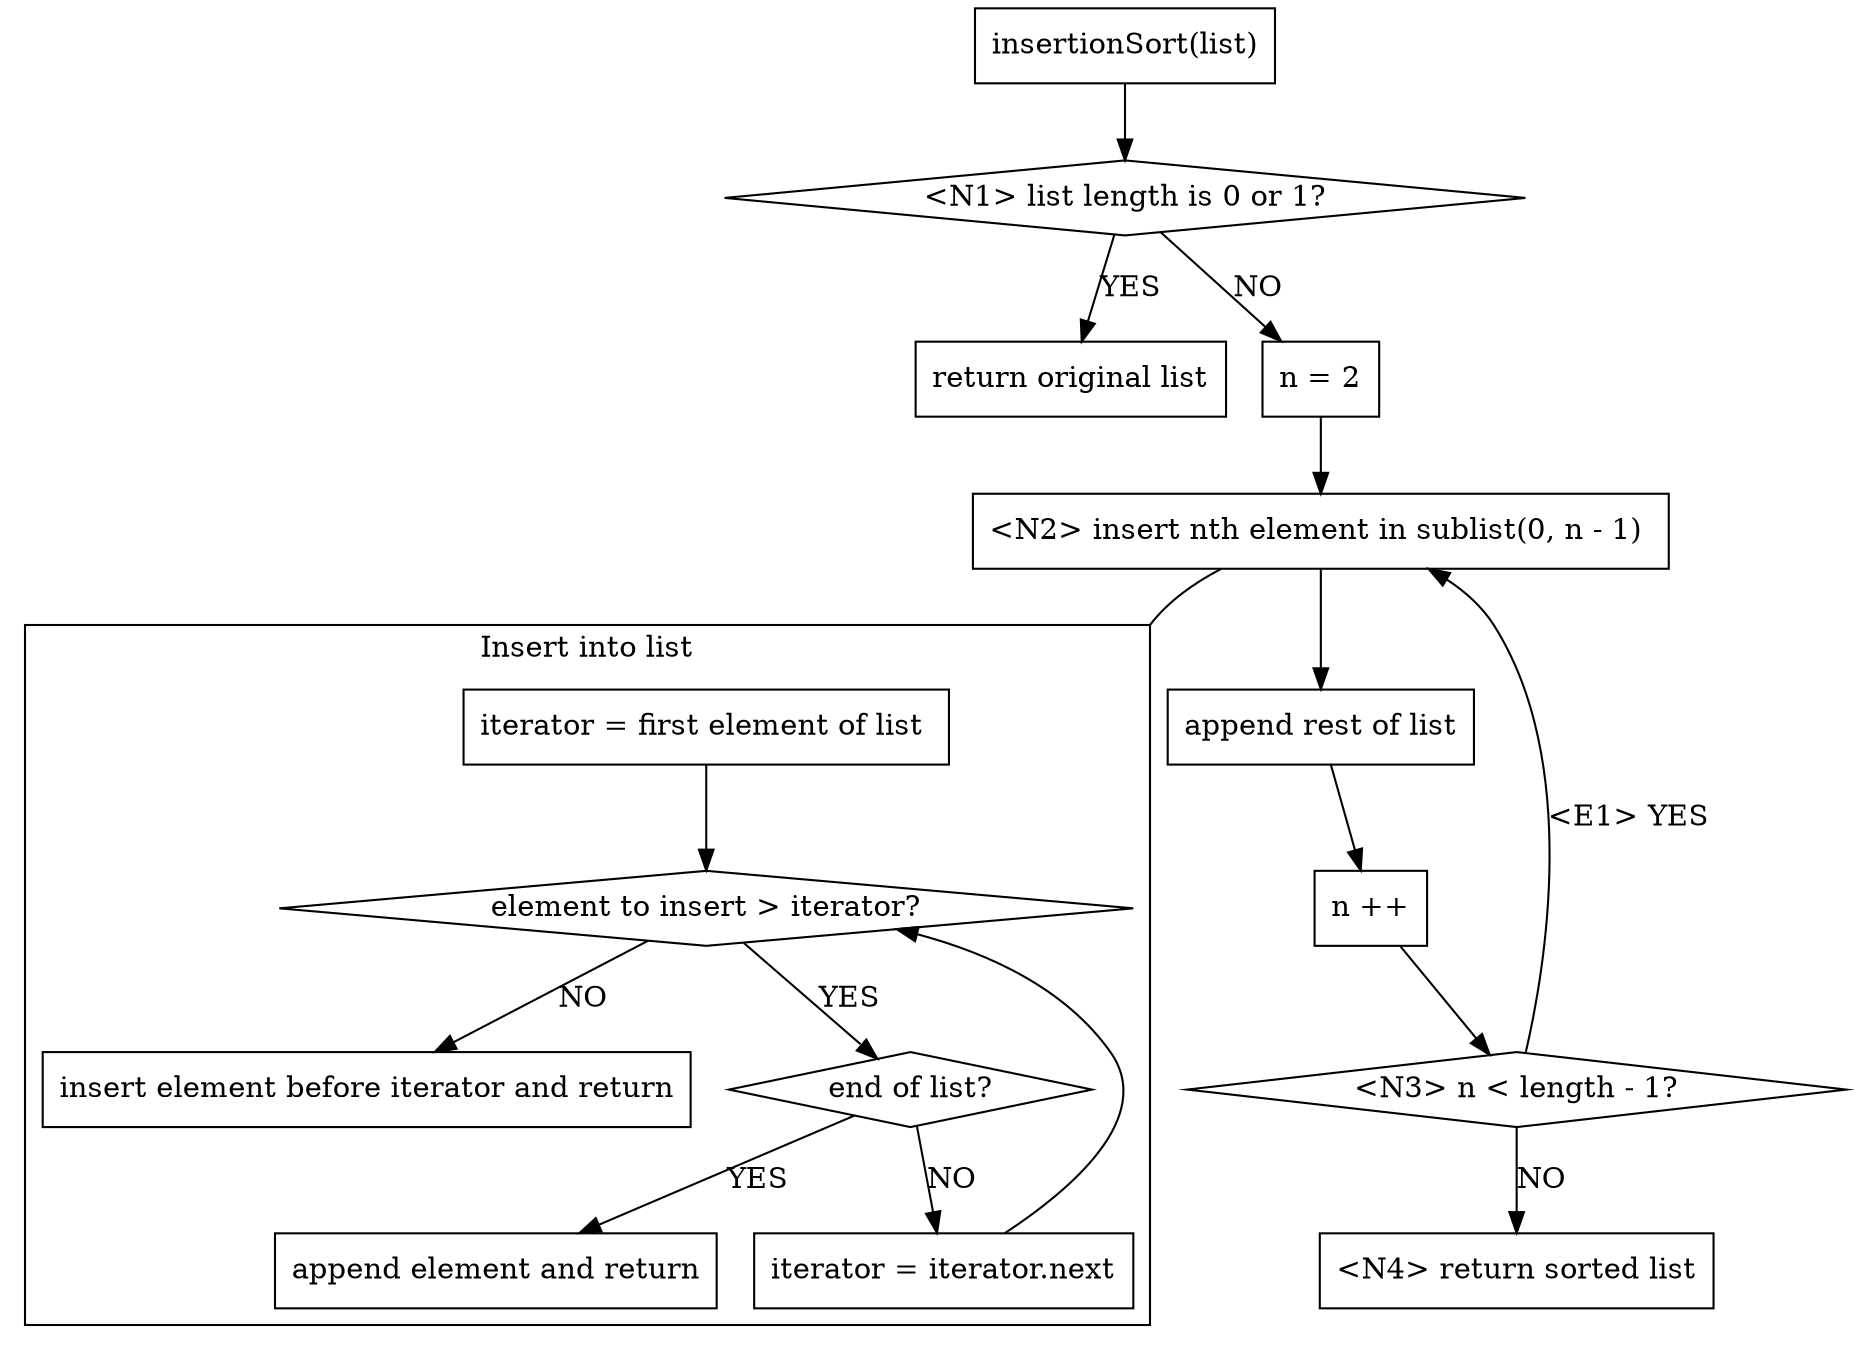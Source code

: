 digraph Q {
    node [shape = box];
    compound = true;

    s1 [label = "insertionSort(list)"]
    s1 -> d1
    d1 [label = "<N1> list length is 0 or 1?" shape = diamond]
    d1 -> "return original list" [label = "YES"];
    d1 -> s2 [label = "NO"];
    s2 [label = "n = 2"];
    s2 -> s33
    s33 [label = "<N2> insert nth element in sublist(0, n - 1) "];
    s33 -> s3
    s33 -> cluster1Connector [arrowhead = none, lhead = cluster1]
    s3 [label = "append rest of list"]
    s3 -> s4
    s4 [label = "n ++"];
    s4 -> d2
    d2 [label = "<N3> n < length - 1?" shape = diamond];
    d2 -> s33 [label = "<E1> YES"];
    d2 -> "<N4> return sorted list" [label = "NO"];

    subgraph cluster1 {
        node [shape = box];
        label = "Insert into list"
        cluster1Connector [shape = point style = invis]
        cBegin [label = "iterator = first element of list "];
        cBegin -> cd1
        cd1 [label = "element to insert > iterator?" shape = diamond];
        cd1 -> cs1 [label = "NO"];
        cd1 -> cd2 [label = "YES"];
        cs1 [label = "insert element before iterator and return"];
        cs2 [label = "iterator = iterator.next"];
        cs2 -> cd1
        cd2 [label = "end of list?" shape = diamond];
        cd2 -> appendAndReturn [label = "YES"];
        cd2 -> cs2 [label = "NO"];
        appendAndReturn [label = "append element and return"]
    }
}
